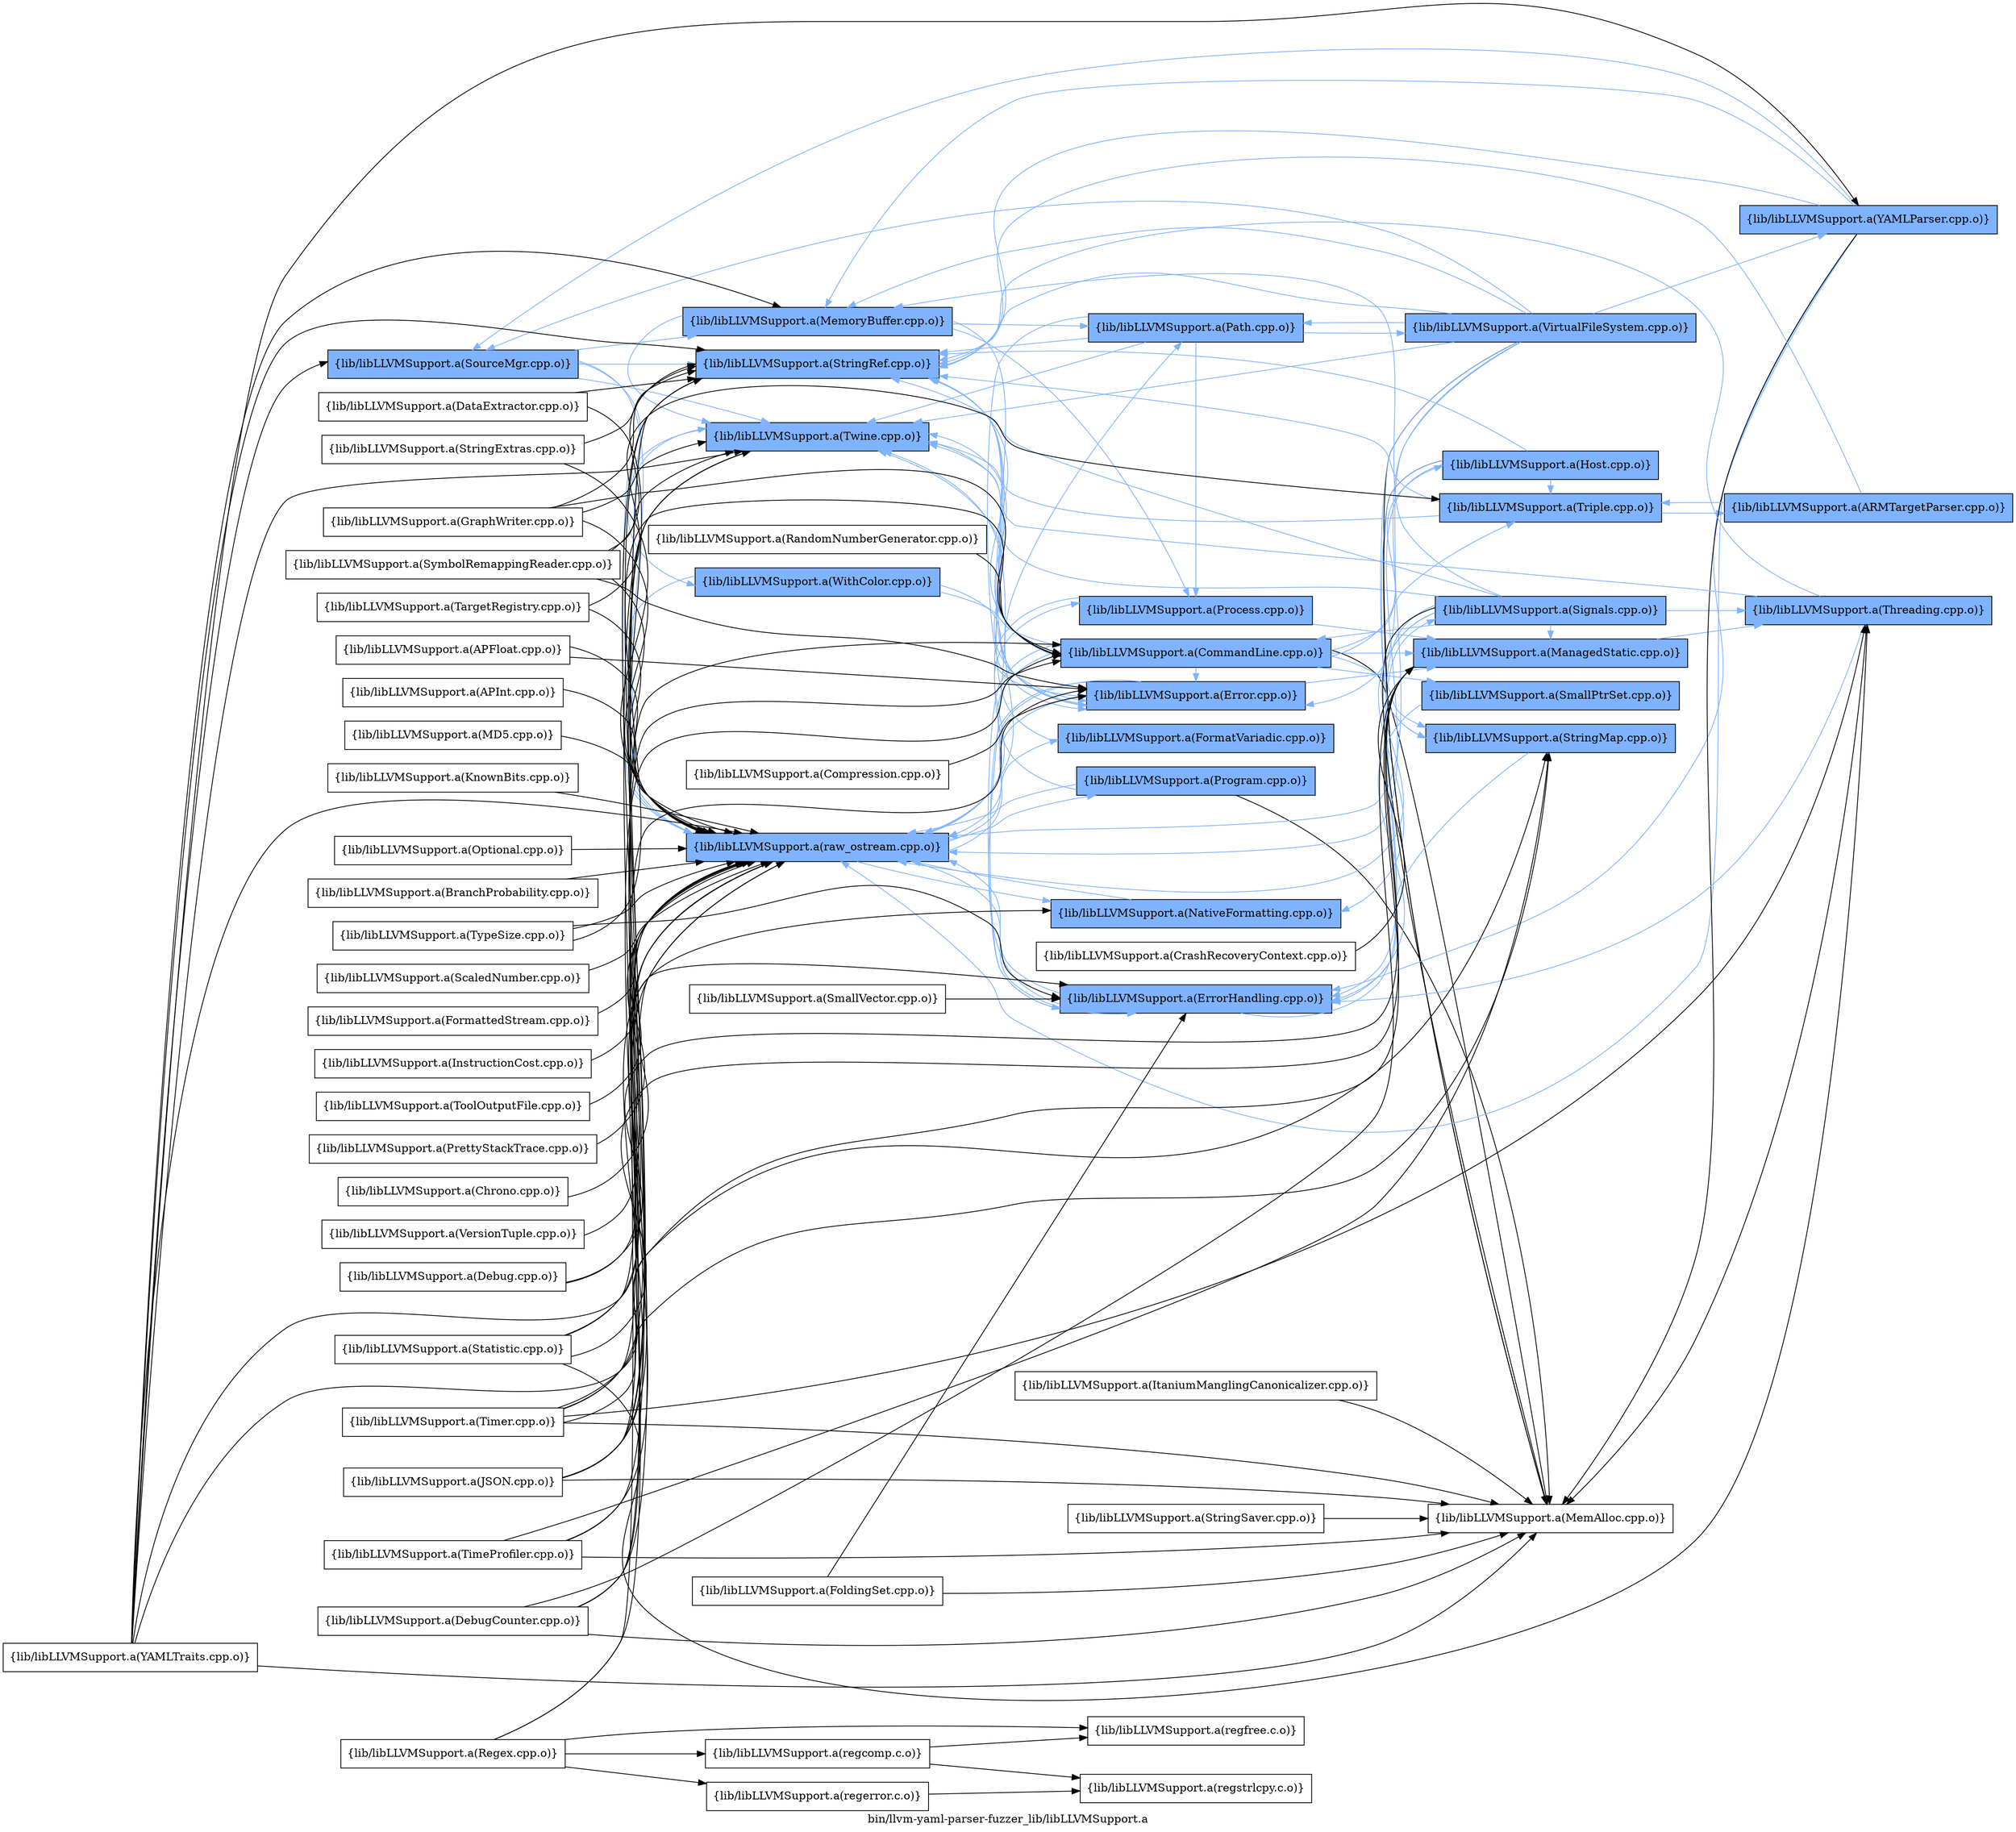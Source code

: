 digraph "bin/llvm-yaml-parser-fuzzer_lib/libLLVMSupport.a" {
	label="bin/llvm-yaml-parser-fuzzer_lib/libLLVMSupport.a";
	rankdir=LR;
	{ rank=same; Node0x5631ed780578;  }
	{ rank=same; Node0x5631ed782b98; Node0x5631ed784e48; Node0x5631ed7861a8; Node0x5631ed7887c8; Node0x5631ed780ca8;  }
	{ rank=same; Node0x5631ed782648; Node0x5631ed7831d8; Node0x5631ed782be8; Node0x5631ed785078; Node0x5631ed784998; Node0x5631ed780ed8; Node0x5631ed784768; Node0x5631ed77fcb8;  }
	{ rank=same; Node0x5631ed784538; Node0x5631ed7886d8; Node0x5631ed7878c8; Node0x5631ed787be8; Node0x5631ed783ef8; Node0x5631ed77f7b8; Node0x5631ed7883b8; Node0x5631ed787288;  }
	{ rank=same; Node0x5631ed780578;  }
	{ rank=same; Node0x5631ed782b98; Node0x5631ed784e48; Node0x5631ed7861a8; Node0x5631ed7887c8; Node0x5631ed780ca8;  }
	{ rank=same; Node0x5631ed782648; Node0x5631ed7831d8; Node0x5631ed782be8; Node0x5631ed785078; Node0x5631ed784998; Node0x5631ed780ed8; Node0x5631ed784768; Node0x5631ed77fcb8;  }
	{ rank=same; Node0x5631ed784538; Node0x5631ed7886d8; Node0x5631ed7878c8; Node0x5631ed787be8; Node0x5631ed783ef8; Node0x5631ed77f7b8; Node0x5631ed7883b8; Node0x5631ed787288;  }

	Node0x5631ed780578 [shape=record,shape=box,group=1,style=filled,fillcolor="0.600000 0.5 1",label="{lib/libLLVMSupport.a(SourceMgr.cpp.o)}"];
	Node0x5631ed780578 -> Node0x5631ed782b98[color="0.600000 0.5 1"];
	Node0x5631ed780578 -> Node0x5631ed784e48[color="0.600000 0.5 1"];
	Node0x5631ed780578 -> Node0x5631ed7861a8[color="0.600000 0.5 1"];
	Node0x5631ed780578 -> Node0x5631ed7887c8[color="0.600000 0.5 1"];
	Node0x5631ed780578 -> Node0x5631ed780ca8[color="0.600000 0.5 1"];
	Node0x5631ed786338 [shape=record,shape=box,group=1,style=filled,fillcolor="0.600000 0.5 1",label="{lib/libLLVMSupport.a(YAMLParser.cpp.o)}"];
	Node0x5631ed786338 -> Node0x5631ed780578[color="0.600000 0.5 1"];
	Node0x5631ed786338 -> Node0x5631ed782b98[color="0.600000 0.5 1"];
	Node0x5631ed786338 -> Node0x5631ed784e48[color="0.600000 0.5 1"];
	Node0x5631ed786338 -> Node0x5631ed784768[color="0.600000 0.5 1"];
	Node0x5631ed786338 -> Node0x5631ed7861a8[color="0.600000 0.5 1"];
	Node0x5631ed786338 -> Node0x5631ed7878c8;
	Node0x5631ed782b98 [shape=record,shape=box,group=1,style=filled,fillcolor="0.600000 0.5 1",label="{lib/libLLVMSupport.a(MemoryBuffer.cpp.o)}"];
	Node0x5631ed782b98 -> Node0x5631ed782648[color="0.600000 0.5 1"];
	Node0x5631ed782b98 -> Node0x5631ed7831d8[color="0.600000 0.5 1"];
	Node0x5631ed782b98 -> Node0x5631ed782be8[color="0.600000 0.5 1"];
	Node0x5631ed782b98 -> Node0x5631ed7887c8[color="0.600000 0.5 1"];
	Node0x5631ed784e48 [shape=record,shape=box,group=1,style=filled,fillcolor="0.600000 0.5 1",label="{lib/libLLVMSupport.a(raw_ostream.cpp.o)}"];
	Node0x5631ed784e48 -> Node0x5631ed782648[color="0.600000 0.5 1"];
	Node0x5631ed784e48 -> Node0x5631ed785078[color="0.600000 0.5 1"];
	Node0x5631ed784e48 -> Node0x5631ed784998[color="0.600000 0.5 1"];
	Node0x5631ed784e48 -> Node0x5631ed7831d8[color="0.600000 0.5 1"];
	Node0x5631ed784e48 -> Node0x5631ed782be8[color="0.600000 0.5 1"];
	Node0x5631ed784e48 -> Node0x5631ed780ed8[color="0.600000 0.5 1"];
	Node0x5631ed784e48 -> Node0x5631ed784768[color="0.600000 0.5 1"];
	Node0x5631ed784e48 -> Node0x5631ed7887c8[color="0.600000 0.5 1"];
	Node0x5631ed7861a8 [shape=record,shape=box,group=1,style=filled,fillcolor="0.600000 0.5 1",label="{lib/libLLVMSupport.a(StringRef.cpp.o)}"];
	Node0x5631ed7861a8 -> Node0x5631ed782648[color="0.600000 0.5 1"];
	Node0x5631ed7887c8 [shape=record,shape=box,group=1,style=filled,fillcolor="0.600000 0.5 1",label="{lib/libLLVMSupport.a(Twine.cpp.o)}"];
	Node0x5631ed7887c8 -> Node0x5631ed784e48[color="0.600000 0.5 1"];
	Node0x5631ed780ca8 [shape=record,shape=box,group=1,style=filled,fillcolor="0.600000 0.5 1",label="{lib/libLLVMSupport.a(WithColor.cpp.o)}"];
	Node0x5631ed780ca8 -> Node0x5631ed782648[color="0.600000 0.5 1"];
	Node0x5631ed780ca8 -> Node0x5631ed784e48[color="0.600000 0.5 1"];
	Node0x5631ed780ca8 -> Node0x5631ed77fcb8[color="0.600000 0.5 1"];
	Node0x5631ed782648 [shape=record,shape=box,group=1,style=filled,fillcolor="0.600000 0.5 1",label="{lib/libLLVMSupport.a(Error.cpp.o)}"];
	Node0x5631ed782648 -> Node0x5631ed784e48[color="0.600000 0.5 1"];
	Node0x5631ed782648 -> Node0x5631ed784538[color="0.600000 0.5 1"];
	Node0x5631ed782648 -> Node0x5631ed784768[color="0.600000 0.5 1"];
	Node0x5631ed782648 -> Node0x5631ed7887c8[color="0.600000 0.5 1"];
	Node0x5631ed7831d8 [shape=record,shape=box,group=1,style=filled,fillcolor="0.600000 0.5 1",label="{lib/libLLVMSupport.a(Path.cpp.o)}"];
	Node0x5631ed7831d8 -> Node0x5631ed782648[color="0.600000 0.5 1"];
	Node0x5631ed7831d8 -> Node0x5631ed782be8[color="0.600000 0.5 1"];
	Node0x5631ed7831d8 -> Node0x5631ed7861a8[color="0.600000 0.5 1"];
	Node0x5631ed7831d8 -> Node0x5631ed7887c8[color="0.600000 0.5 1"];
	Node0x5631ed7831d8 -> Node0x5631ed7886d8[color="0.600000 0.5 1"];
	Node0x5631ed782be8 [shape=record,shape=box,group=1,style=filled,fillcolor="0.600000 0.5 1",label="{lib/libLLVMSupport.a(Process.cpp.o)}"];
	Node0x5631ed782be8 -> Node0x5631ed782648[color="0.600000 0.5 1"];
	Node0x5631ed782be8 -> Node0x5631ed784538[color="0.600000 0.5 1"];
	Node0x5631ed784538 [shape=record,shape=box,group=1,style=filled,fillcolor="0.600000 0.5 1",label="{lib/libLLVMSupport.a(ManagedStatic.cpp.o)}"];
	Node0x5631ed784538 -> Node0x5631ed786d38[color="0.600000 0.5 1"];
	Node0x5631ed784768 [shape=record,shape=box,group=1,style=filled,fillcolor="0.600000 0.5 1",label="{lib/libLLVMSupport.a(ErrorHandling.cpp.o)}"];
	Node0x5631ed784768 -> Node0x5631ed784e48[color="0.600000 0.5 1"];
	Node0x5631ed784768 -> Node0x5631ed7887c8[color="0.600000 0.5 1"];
	Node0x5631ed784768 -> Node0x5631ed787be8[color="0.600000 0.5 1"];
	Node0x5631ed786d38 [shape=record,shape=box,group=1,style=filled,fillcolor="0.600000 0.5 1",label="{lib/libLLVMSupport.a(Threading.cpp.o)}"];
	Node0x5631ed786d38 -> Node0x5631ed784768[color="0.600000 0.5 1"];
	Node0x5631ed786d38 -> Node0x5631ed7861a8[color="0.600000 0.5 1"];
	Node0x5631ed786d38 -> Node0x5631ed7878c8;
	Node0x5631ed786d38 -> Node0x5631ed7887c8[color="0.600000 0.5 1"];
	Node0x5631ed787be8 [shape=record,shape=box,group=1,style=filled,fillcolor="0.600000 0.5 1",label="{lib/libLLVMSupport.a(Signals.cpp.o)}"];
	Node0x5631ed787be8 -> Node0x5631ed782b98[color="0.600000 0.5 1"];
	Node0x5631ed787be8 -> Node0x5631ed784e48[color="0.600000 0.5 1"];
	Node0x5631ed787be8 -> Node0x5631ed785078[color="0.600000 0.5 1"];
	Node0x5631ed787be8 -> Node0x5631ed784538[color="0.600000 0.5 1"];
	Node0x5631ed787be8 -> Node0x5631ed784768[color="0.600000 0.5 1"];
	Node0x5631ed787be8 -> Node0x5631ed7861a8[color="0.600000 0.5 1"];
	Node0x5631ed787be8 -> Node0x5631ed7878c8;
	Node0x5631ed787be8 -> Node0x5631ed7887c8[color="0.600000 0.5 1"];
	Node0x5631ed787be8 -> Node0x5631ed77fcb8[color="0.600000 0.5 1"];
	Node0x5631ed787be8 -> Node0x5631ed786d38[color="0.600000 0.5 1"];
	Node0x5631ed7853e8 [shape=record,shape=box,group=0,label="{lib/libLLVMSupport.a(Debug.cpp.o)}"];
	Node0x5631ed7853e8 -> Node0x5631ed784e48;
	Node0x5631ed7853e8 -> Node0x5631ed784538;
	Node0x5631ed785528 [shape=record,shape=box,group=0,label="{lib/libLLVMSupport.a(SmallVector.cpp.o)}"];
	Node0x5631ed785528 -> Node0x5631ed784768;
	Node0x5631ed786478 [shape=record,shape=box,group=0,label="{lib/libLLVMSupport.a(APFloat.cpp.o)}"];
	Node0x5631ed786478 -> Node0x5631ed782648;
	Node0x5631ed786478 -> Node0x5631ed784e48;
	Node0x5631ed787198 [shape=record,shape=box,group=0,label="{lib/libLLVMSupport.a(APInt.cpp.o)}"];
	Node0x5631ed787198 -> Node0x5631ed784e48;
	Node0x5631ed7875f8 [shape=record,shape=box,group=0,label="{lib/libLLVMSupport.a(FoldingSet.cpp.o)}"];
	Node0x5631ed7875f8 -> Node0x5631ed784768;
	Node0x5631ed7875f8 -> Node0x5631ed7878c8;
	Node0x5631ed7878c8 [shape=record,shape=box,group=0,label="{lib/libLLVMSupport.a(MemAlloc.cpp.o)}"];
	Node0x5631ed77fcb8 [shape=record,shape=box,group=1,style=filled,fillcolor="0.600000 0.5 1",label="{lib/libLLVMSupport.a(CommandLine.cpp.o)}"];
	Node0x5631ed77fcb8 -> Node0x5631ed782648[color="0.600000 0.5 1"];
	Node0x5631ed77fcb8 -> Node0x5631ed784e48[color="0.600000 0.5 1"];
	Node0x5631ed77fcb8 -> Node0x5631ed783ef8[color="0.600000 0.5 1"];
	Node0x5631ed77fcb8 -> Node0x5631ed784538[color="0.600000 0.5 1"];
	Node0x5631ed77fcb8 -> Node0x5631ed784768[color="0.600000 0.5 1"];
	Node0x5631ed77fcb8 -> Node0x5631ed7861a8[color="0.600000 0.5 1"];
	Node0x5631ed77fcb8 -> Node0x5631ed7878c8;
	Node0x5631ed77fcb8 -> Node0x5631ed7887c8[color="0.600000 0.5 1"];
	Node0x5631ed77fcb8 -> Node0x5631ed77f7b8[color="0.600000 0.5 1"];
	Node0x5631ed77fcb8 -> Node0x5631ed7883b8[color="0.600000 0.5 1"];
	Node0x5631ed77fcb8 -> Node0x5631ed787288[color="0.600000 0.5 1"];
	Node0x5631ed783ef8 [shape=record,shape=box,group=1,style=filled,fillcolor="0.600000 0.5 1",label="{lib/libLLVMSupport.a(Host.cpp.o)}"];
	Node0x5631ed783ef8 -> Node0x5631ed784e48[color="0.600000 0.5 1"];
	Node0x5631ed783ef8 -> Node0x5631ed7861a8[color="0.600000 0.5 1"];
	Node0x5631ed783ef8 -> Node0x5631ed7878c8;
	Node0x5631ed783ef8 -> Node0x5631ed7883b8[color="0.600000 0.5 1"];
	Node0x5631ed783ef8 -> Node0x5631ed787288[color="0.600000 0.5 1"];
	Node0x5631ed77f7b8 [shape=record,shape=box,group=1,style=filled,fillcolor="0.600000 0.5 1",label="{lib/libLLVMSupport.a(SmallPtrSet.cpp.o)}"];
	Node0x5631ed77f7b8 -> Node0x5631ed784768[color="0.600000 0.5 1"];
	Node0x5631ed7883b8 [shape=record,shape=box,group=1,style=filled,fillcolor="0.600000 0.5 1",label="{lib/libLLVMSupport.a(StringMap.cpp.o)}"];
	Node0x5631ed7883b8 -> Node0x5631ed784768[color="0.600000 0.5 1"];
	Node0x5631ed787288 [shape=record,shape=box,group=1,style=filled,fillcolor="0.600000 0.5 1",label="{lib/libLLVMSupport.a(Triple.cpp.o)}"];
	Node0x5631ed787288 -> Node0x5631ed7861a8[color="0.600000 0.5 1"];
	Node0x5631ed787288 -> Node0x5631ed7887c8[color="0.600000 0.5 1"];
	Node0x5631ed787288 -> Node0x5631ed786608[color="0.600000 0.5 1"];
	Node0x5631ed77f4e8 [shape=record,shape=box,group=0,label="{lib/libLLVMSupport.a(StringSaver.cpp.o)}"];
	Node0x5631ed77f4e8 -> Node0x5631ed7878c8;
	Node0x5631ed7886d8 [shape=record,shape=box,group=1,style=filled,fillcolor="0.600000 0.5 1",label="{lib/libLLVMSupport.a(VirtualFileSystem.cpp.o)}"];
	Node0x5631ed7886d8 -> Node0x5631ed780578[color="0.600000 0.5 1"];
	Node0x5631ed7886d8 -> Node0x5631ed782b98[color="0.600000 0.5 1"];
	Node0x5631ed7886d8 -> Node0x5631ed782648[color="0.600000 0.5 1"];
	Node0x5631ed7886d8 -> Node0x5631ed784e48[color="0.600000 0.5 1"];
	Node0x5631ed7886d8 -> Node0x5631ed7831d8[color="0.600000 0.5 1"];
	Node0x5631ed7886d8 -> Node0x5631ed7861a8[color="0.600000 0.5 1"];
	Node0x5631ed7886d8 -> Node0x5631ed7878c8;
	Node0x5631ed7886d8 -> Node0x5631ed7887c8[color="0.600000 0.5 1"];
	Node0x5631ed7886d8 -> Node0x5631ed7883b8[color="0.600000 0.5 1"];
	Node0x5631ed7886d8 -> Node0x5631ed786338[color="0.600000 0.5 1"];
	Node0x5631ed786608 [shape=record,shape=box,group=1,style=filled,fillcolor="0.600000 0.5 1",label="{lib/libLLVMSupport.a(ARMTargetParser.cpp.o)}"];
	Node0x5631ed786608 -> Node0x5631ed7861a8[color="0.600000 0.5 1"];
	Node0x5631ed786608 -> Node0x5631ed787288[color="0.600000 0.5 1"];
	Node0x5631ed785078 [shape=record,shape=box,group=1,style=filled,fillcolor="0.600000 0.5 1",label="{lib/libLLVMSupport.a(NativeFormatting.cpp.o)}"];
	Node0x5631ed785078 -> Node0x5631ed784e48[color="0.600000 0.5 1"];
	Node0x5631ed784998 [shape=record,shape=box,group=1,style=filled,fillcolor="0.600000 0.5 1",label="{lib/libLLVMSupport.a(FormatVariadic.cpp.o)}"];
	Node0x5631ed784998 -> Node0x5631ed7861a8[color="0.600000 0.5 1"];
	Node0x5631ed780ed8 [shape=record,shape=box,group=1,style=filled,fillcolor="0.600000 0.5 1",label="{lib/libLLVMSupport.a(Program.cpp.o)}"];
	Node0x5631ed780ed8 -> Node0x5631ed784e48[color="0.600000 0.5 1"];
	Node0x5631ed780ed8 -> Node0x5631ed7861a8[color="0.600000 0.5 1"];
	Node0x5631ed780ed8 -> Node0x5631ed7878c8;
	Node0x5631ed782fa8 [shape=record,shape=box,group=0,label="{lib/libLLVMSupport.a(MD5.cpp.o)}"];
	Node0x5631ed782fa8 -> Node0x5631ed784e48;
	Node0x5631ed781f68 [shape=record,shape=box,group=0,label="{lib/libLLVMSupport.a(CrashRecoveryContext.cpp.o)}"];
	Node0x5631ed781f68 -> Node0x5631ed784538;
	Node0x5631ed781d38 [shape=record,shape=box,group=0,label="{lib/libLLVMSupport.a(StringExtras.cpp.o)}"];
	Node0x5631ed781d38 -> Node0x5631ed784e48;
	Node0x5631ed781d38 -> Node0x5631ed7861a8;
	Node0x5631ed785708 [shape=record,shape=box,group=0,label="{lib/libLLVMSupport.a(TargetRegistry.cpp.o)}"];
	Node0x5631ed785708 -> Node0x5631ed784e48;
	Node0x5631ed785708 -> Node0x5631ed787288;
	Node0x5631ed788cc8 [shape=record,shape=box,group=0,label="{lib/libLLVMSupport.a(TypeSize.cpp.o)}"];
	Node0x5631ed788cc8 -> Node0x5631ed784e48;
	Node0x5631ed788cc8 -> Node0x5631ed784768;
	Node0x5631ed788cc8 -> Node0x5631ed77fcb8;
	Node0x5631ed7855c8 [shape=record,shape=box,group=0,label="{lib/libLLVMSupport.a(KnownBits.cpp.o)}"];
	Node0x5631ed7855c8 -> Node0x5631ed784e48;
	Node0x5631ed786978 [shape=record,shape=box,group=0,label="{lib/libLLVMSupport.a(Optional.cpp.o)}"];
	Node0x5631ed786978 -> Node0x5631ed784e48;
	Node0x5631ed7802a8 [shape=record,shape=box,group=0,label="{lib/libLLVMSupport.a(GraphWriter.cpp.o)}"];
	Node0x5631ed7802a8 -> Node0x5631ed784e48;
	Node0x5631ed7802a8 -> Node0x5631ed7861a8;
	Node0x5631ed7802a8 -> Node0x5631ed7887c8;
	Node0x5631ed7802a8 -> Node0x5631ed77fcb8;
	Node0x5631ed785438 [shape=record,shape=box,group=0,label="{lib/libLLVMSupport.a(BranchProbability.cpp.o)}"];
	Node0x5631ed785438 -> Node0x5631ed784e48;
	Node0x5631ed782eb8 [shape=record,shape=box,group=0,label="{lib/libLLVMSupport.a(ScaledNumber.cpp.o)}"];
	Node0x5631ed782eb8 -> Node0x5631ed784e48;
	Node0x5631ed781978 [shape=record,shape=box,group=0,label="{lib/libLLVMSupport.a(Statistic.cpp.o)}"];
	Node0x5631ed781978 -> Node0x5631ed784e48;
	Node0x5631ed781978 -> Node0x5631ed784538;
	Node0x5631ed781978 -> Node0x5631ed77fcb8;
	Node0x5631ed781978 -> Node0x5631ed786d38;
	Node0x5631ed781fb8 [shape=record,shape=box,group=0,label="{lib/libLLVMSupport.a(Timer.cpp.o)}"];
	Node0x5631ed781fb8 -> Node0x5631ed784e48;
	Node0x5631ed781fb8 -> Node0x5631ed784538;
	Node0x5631ed781fb8 -> Node0x5631ed7878c8;
	Node0x5631ed781fb8 -> Node0x5631ed77fcb8;
	Node0x5631ed781fb8 -> Node0x5631ed7883b8;
	Node0x5631ed781fb8 -> Node0x5631ed786d38;
	Node0x5631ed788b88 [shape=record,shape=box,group=0,label="{lib/libLLVMSupport.a(DebugCounter.cpp.o)}"];
	Node0x5631ed788b88 -> Node0x5631ed784e48;
	Node0x5631ed788b88 -> Node0x5631ed784538;
	Node0x5631ed788b88 -> Node0x5631ed7861a8;
	Node0x5631ed788b88 -> Node0x5631ed7878c8;
	Node0x5631ed788b88 -> Node0x5631ed77fcb8;
	Node0x5631ed77f538 [shape=record,shape=box,group=0,label="{lib/libLLVMSupport.a(Compression.cpp.o)}"];
	Node0x5631ed77f538 -> Node0x5631ed782648;
	Node0x5631ed781888 [shape=record,shape=box,group=0,label="{lib/libLLVMSupport.a(ItaniumManglingCanonicalizer.cpp.o)}"];
	Node0x5631ed781888 -> Node0x5631ed7878c8;
	Node0x5631ed782788 [shape=record,shape=box,group=0,label="{lib/libLLVMSupport.a(SymbolRemappingReader.cpp.o)}"];
	Node0x5631ed782788 -> Node0x5631ed782648;
	Node0x5631ed782788 -> Node0x5631ed784e48;
	Node0x5631ed782788 -> Node0x5631ed7861a8;
	Node0x5631ed782788 -> Node0x5631ed7887c8;
	Node0x5631ed785898 [shape=record,shape=box,group=0,label="{lib/libLLVMSupport.a(DataExtractor.cpp.o)}"];
	Node0x5631ed785898 -> Node0x5631ed784e48;
	Node0x5631ed785898 -> Node0x5631ed7861a8;
	Node0x5631ed781b58 [shape=record,shape=box,group=0,label="{lib/libLLVMSupport.a(FormattedStream.cpp.o)}"];
	Node0x5631ed781b58 -> Node0x5631ed784e48;
	Node0x5631ed783638 [shape=record,shape=box,group=0,label="{lib/libLLVMSupport.a(Regex.cpp.o)}"];
	Node0x5631ed783638 -> Node0x5631ed7861a8;
	Node0x5631ed783638 -> Node0x5631ed7887c8;
	Node0x5631ed783638 -> Node0x5631ed7836d8;
	Node0x5631ed783638 -> Node0x5631ed7805c8;
	Node0x5631ed783638 -> Node0x5631ed781158;
	Node0x5631ed7836d8 [shape=record,shape=box,group=0,label="{lib/libLLVMSupport.a(regcomp.c.o)}"];
	Node0x5631ed7836d8 -> Node0x5631ed77f588;
	Node0x5631ed7836d8 -> Node0x5631ed7805c8;
	Node0x5631ed7805c8 [shape=record,shape=box,group=0,label="{lib/libLLVMSupport.a(regfree.c.o)}"];
	Node0x5631ed781158 [shape=record,shape=box,group=0,label="{lib/libLLVMSupport.a(regerror.c.o)}"];
	Node0x5631ed781158 -> Node0x5631ed77f588;
	Node0x5631ed77f588 [shape=record,shape=box,group=0,label="{lib/libLLVMSupport.a(regstrlcpy.c.o)}"];
	Node0x5631ed77f5d8 [shape=record,shape=box,group=0,label="{lib/libLLVMSupport.a(InstructionCost.cpp.o)}"];
	Node0x5631ed77f5d8 -> Node0x5631ed784e48;
	Node0x5631ed780b68 [shape=record,shape=box,group=0,label="{lib/libLLVMSupport.a(ToolOutputFile.cpp.o)}"];
	Node0x5631ed780b68 -> Node0x5631ed784e48;
	Node0x5631ed787058 [shape=record,shape=box,group=0,label="{lib/libLLVMSupport.a(PrettyStackTrace.cpp.o)}"];
	Node0x5631ed787058 -> Node0x5631ed784e48;
	Node0x5631ed786ab8 [shape=record,shape=box,group=0,label="{lib/libLLVMSupport.a(Chrono.cpp.o)}"];
	Node0x5631ed786ab8 -> Node0x5631ed784e48;
	Node0x5631ed787b98 [shape=record,shape=box,group=0,label="{lib/libLLVMSupport.a(TimeProfiler.cpp.o)}"];
	Node0x5631ed787b98 -> Node0x5631ed784e48;
	Node0x5631ed787b98 -> Node0x5631ed7878c8;
	Node0x5631ed787b98 -> Node0x5631ed7887c8;
	Node0x5631ed787b98 -> Node0x5631ed7883b8;
	Node0x5631ed788408 [shape=record,shape=box,group=0,label="{lib/libLLVMSupport.a(JSON.cpp.o)}"];
	Node0x5631ed788408 -> Node0x5631ed782648;
	Node0x5631ed788408 -> Node0x5631ed784e48;
	Node0x5631ed788408 -> Node0x5631ed785078;
	Node0x5631ed788408 -> Node0x5631ed7861a8;
	Node0x5631ed788408 -> Node0x5631ed7878c8;
	Node0x5631ed788408 -> Node0x5631ed7887c8;
	Node0x5631ed77fdf8 [shape=record,shape=box,group=0,label="{lib/libLLVMSupport.a(RandomNumberGenerator.cpp.o)}"];
	Node0x5631ed77fdf8 -> Node0x5631ed77fcb8;
	Node0x5631ed7842b8 [shape=record,shape=box,group=0,label="{lib/libLLVMSupport.a(YAMLTraits.cpp.o)}"];
	Node0x5631ed7842b8 -> Node0x5631ed780578;
	Node0x5631ed7842b8 -> Node0x5631ed782b98;
	Node0x5631ed7842b8 -> Node0x5631ed784e48;
	Node0x5631ed7842b8 -> Node0x5631ed784768;
	Node0x5631ed7842b8 -> Node0x5631ed7861a8;
	Node0x5631ed7842b8 -> Node0x5631ed7878c8;
	Node0x5631ed7842b8 -> Node0x5631ed7887c8;
	Node0x5631ed7842b8 -> Node0x5631ed7883b8;
	Node0x5631ed7842b8 -> Node0x5631ed786338;
	Node0x5631ed788f48 [shape=record,shape=box,group=0,label="{lib/libLLVMSupport.a(VersionTuple.cpp.o)}"];
	Node0x5631ed788f48 -> Node0x5631ed784e48;
}
